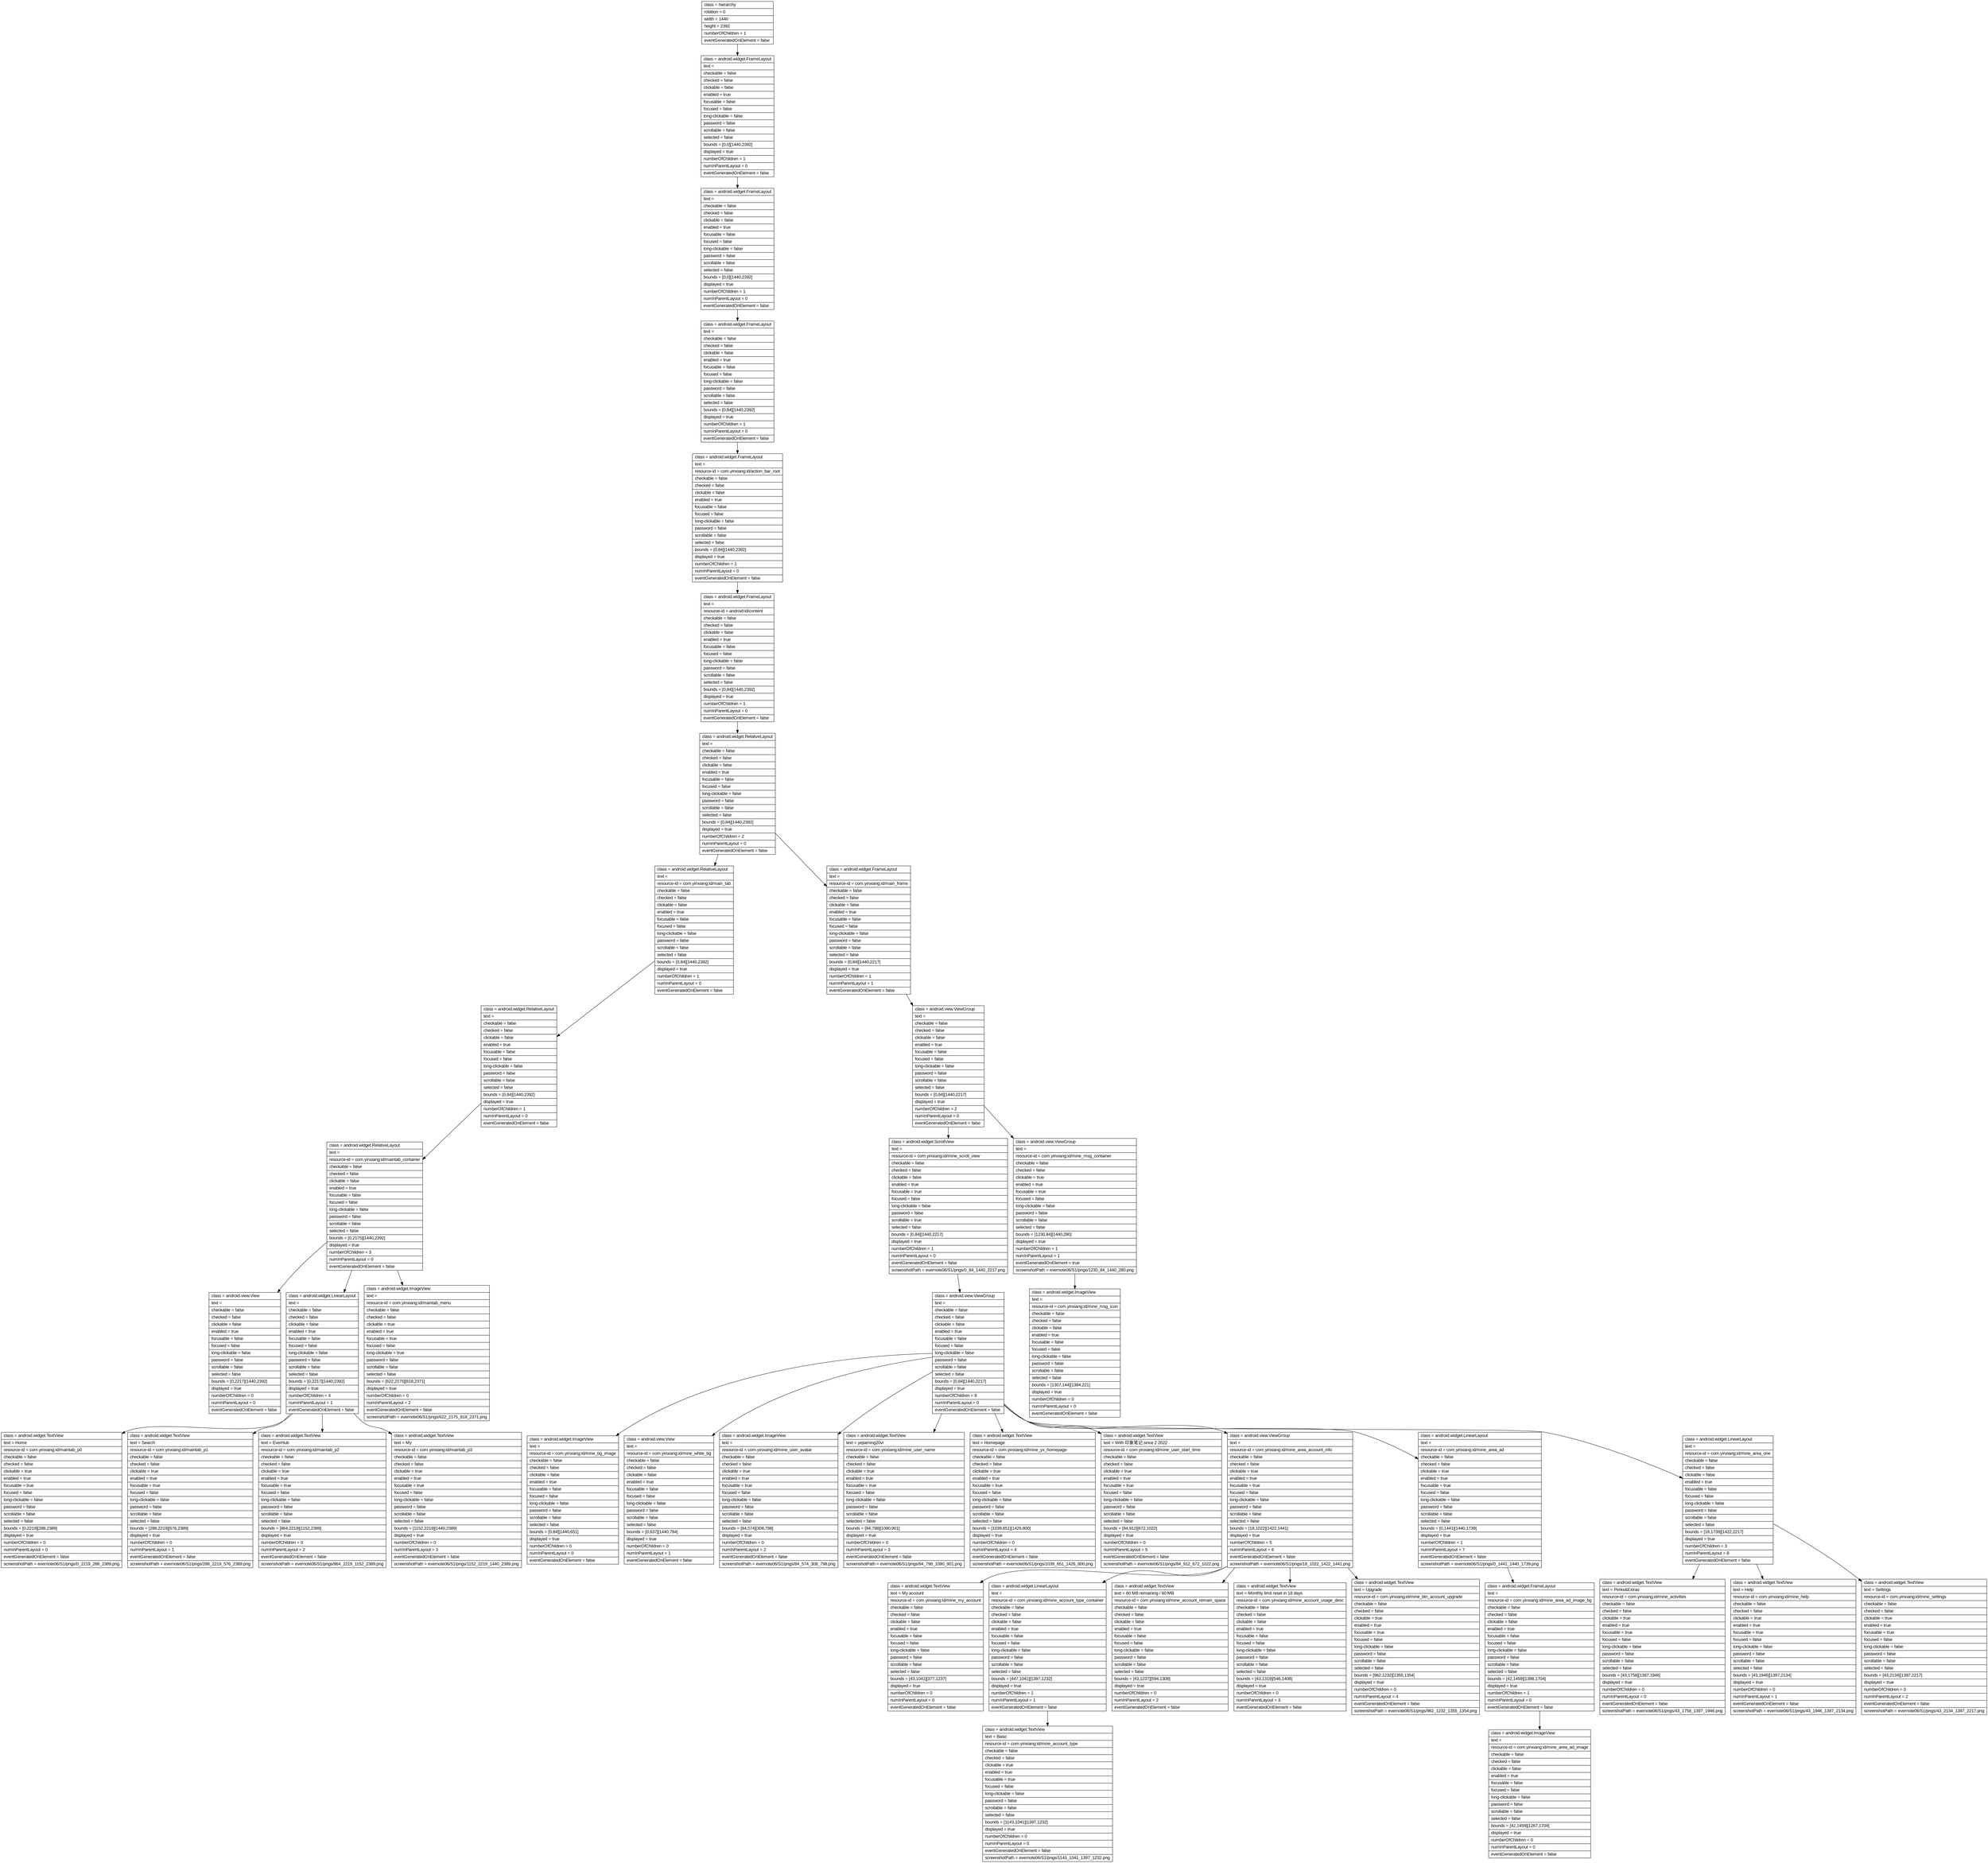 digraph Layout {

	node [shape=record fontname=Arial];

	0	[label="{class = hierarchy\l|rotation = 0\l|width = 1440\l|height = 2392\l|numberOfChildren = 1\l|eventGeneratedOnElement = false \l}"]
	1	[label="{class = android.widget.FrameLayout\l|text = \l|checkable = false\l|checked = false\l|clickable = false\l|enabled = true\l|focusable = false\l|focused = false\l|long-clickable = false\l|password = false\l|scrollable = false\l|selected = false\l|bounds = [0,0][1440,2392]\l|displayed = true\l|numberOfChildren = 1\l|numInParentLayout = 0\l|eventGeneratedOnElement = false \l}"]
	2	[label="{class = android.widget.FrameLayout\l|text = \l|checkable = false\l|checked = false\l|clickable = false\l|enabled = true\l|focusable = false\l|focused = false\l|long-clickable = false\l|password = false\l|scrollable = false\l|selected = false\l|bounds = [0,0][1440,2392]\l|displayed = true\l|numberOfChildren = 1\l|numInParentLayout = 0\l|eventGeneratedOnElement = false \l}"]
	3	[label="{class = android.widget.FrameLayout\l|text = \l|checkable = false\l|checked = false\l|clickable = false\l|enabled = true\l|focusable = false\l|focused = false\l|long-clickable = false\l|password = false\l|scrollable = false\l|selected = false\l|bounds = [0,84][1440,2392]\l|displayed = true\l|numberOfChildren = 1\l|numInParentLayout = 0\l|eventGeneratedOnElement = false \l}"]
	4	[label="{class = android.widget.FrameLayout\l|text = \l|resource-id = com.yinxiang:id/action_bar_root\l|checkable = false\l|checked = false\l|clickable = false\l|enabled = true\l|focusable = false\l|focused = false\l|long-clickable = false\l|password = false\l|scrollable = false\l|selected = false\l|bounds = [0,84][1440,2392]\l|displayed = true\l|numberOfChildren = 1\l|numInParentLayout = 0\l|eventGeneratedOnElement = false \l}"]
	5	[label="{class = android.widget.FrameLayout\l|text = \l|resource-id = android:id/content\l|checkable = false\l|checked = false\l|clickable = false\l|enabled = true\l|focusable = false\l|focused = false\l|long-clickable = false\l|password = false\l|scrollable = false\l|selected = false\l|bounds = [0,84][1440,2392]\l|displayed = true\l|numberOfChildren = 1\l|numInParentLayout = 0\l|eventGeneratedOnElement = false \l}"]
	6	[label="{class = android.widget.RelativeLayout\l|text = \l|checkable = false\l|checked = false\l|clickable = false\l|enabled = true\l|focusable = false\l|focused = false\l|long-clickable = false\l|password = false\l|scrollable = false\l|selected = false\l|bounds = [0,84][1440,2392]\l|displayed = true\l|numberOfChildren = 2\l|numInParentLayout = 0\l|eventGeneratedOnElement = false \l}"]
	7	[label="{class = android.widget.RelativeLayout\l|text = \l|resource-id = com.yinxiang:id/main_tab\l|checkable = false\l|checked = false\l|clickable = false\l|enabled = true\l|focusable = false\l|focused = false\l|long-clickable = false\l|password = false\l|scrollable = false\l|selected = false\l|bounds = [0,84][1440,2392]\l|displayed = true\l|numberOfChildren = 1\l|numInParentLayout = 0\l|eventGeneratedOnElement = false \l}"]
	8	[label="{class = android.widget.FrameLayout\l|text = \l|resource-id = com.yinxiang:id/main_frame\l|checkable = false\l|checked = false\l|clickable = false\l|enabled = true\l|focusable = false\l|focused = false\l|long-clickable = false\l|password = false\l|scrollable = false\l|selected = false\l|bounds = [0,84][1440,2217]\l|displayed = true\l|numberOfChildren = 1\l|numInParentLayout = 1\l|eventGeneratedOnElement = false \l}"]
	9	[label="{class = android.widget.RelativeLayout\l|text = \l|checkable = false\l|checked = false\l|clickable = false\l|enabled = true\l|focusable = false\l|focused = false\l|long-clickable = false\l|password = false\l|scrollable = false\l|selected = false\l|bounds = [0,84][1440,2392]\l|displayed = true\l|numberOfChildren = 1\l|numInParentLayout = 0\l|eventGeneratedOnElement = false \l}"]
	10	[label="{class = android.view.ViewGroup\l|text = \l|checkable = false\l|checked = false\l|clickable = false\l|enabled = true\l|focusable = false\l|focused = false\l|long-clickable = false\l|password = false\l|scrollable = false\l|selected = false\l|bounds = [0,84][1440,2217]\l|displayed = true\l|numberOfChildren = 2\l|numInParentLayout = 0\l|eventGeneratedOnElement = false \l}"]
	11	[label="{class = android.widget.RelativeLayout\l|text = \l|resource-id = com.yinxiang:id/maintab_container\l|checkable = false\l|checked = false\l|clickable = false\l|enabled = true\l|focusable = false\l|focused = false\l|long-clickable = false\l|password = false\l|scrollable = false\l|selected = false\l|bounds = [0,2175][1440,2392]\l|displayed = true\l|numberOfChildren = 3\l|numInParentLayout = 0\l|eventGeneratedOnElement = false \l}"]
	12	[label="{class = android.widget.ScrollView\l|text = \l|resource-id = com.yinxiang:id/mine_scroll_view\l|checkable = false\l|checked = false\l|clickable = false\l|enabled = true\l|focusable = true\l|focused = false\l|long-clickable = false\l|password = false\l|scrollable = true\l|selected = false\l|bounds = [0,84][1440,2217]\l|displayed = true\l|numberOfChildren = 1\l|numInParentLayout = 0\l|eventGeneratedOnElement = false \l|screenshotPath = evernote06/S1/pngs/0_84_1440_2217.png\l}"]
	13	[label="{class = android.view.ViewGroup\l|text = \l|resource-id = com.yinxiang:id/mine_msg_container\l|checkable = false\l|checked = false\l|clickable = true\l|enabled = true\l|focusable = true\l|focused = false\l|long-clickable = false\l|password = false\l|scrollable = false\l|selected = false\l|bounds = [1230,84][1440,280]\l|displayed = true\l|numberOfChildren = 1\l|numInParentLayout = 1\l|eventGeneratedOnElement = true \l|screenshotPath = evernote06/S1/pngs/1230_84_1440_280.png\l}"]
	14	[label="{class = android.view.View\l|text = \l|checkable = false\l|checked = false\l|clickable = false\l|enabled = true\l|focusable = false\l|focused = false\l|long-clickable = false\l|password = false\l|scrollable = false\l|selected = false\l|bounds = [0,2217][1440,2392]\l|displayed = true\l|numberOfChildren = 0\l|numInParentLayout = 0\l|eventGeneratedOnElement = false \l}"]
	15	[label="{class = android.widget.LinearLayout\l|text = \l|checkable = false\l|checked = false\l|clickable = false\l|enabled = true\l|focusable = false\l|focused = false\l|long-clickable = false\l|password = false\l|scrollable = false\l|selected = false\l|bounds = [0,2217][1440,2392]\l|displayed = true\l|numberOfChildren = 4\l|numInParentLayout = 1\l|eventGeneratedOnElement = false \l}"]
	16	[label="{class = android.widget.ImageView\l|text = \l|resource-id = com.yinxiang:id/maintab_menu\l|checkable = false\l|checked = false\l|clickable = true\l|enabled = true\l|focusable = true\l|focused = false\l|long-clickable = true\l|password = false\l|scrollable = false\l|selected = false\l|bounds = [622,2175][818,2371]\l|displayed = true\l|numberOfChildren = 0\l|numInParentLayout = 2\l|eventGeneratedOnElement = false \l|screenshotPath = evernote06/S1/pngs/622_2175_818_2371.png\l}"]
	17	[label="{class = android.view.ViewGroup\l|text = \l|checkable = false\l|checked = false\l|clickable = false\l|enabled = true\l|focusable = false\l|focused = false\l|long-clickable = false\l|password = false\l|scrollable = false\l|selected = false\l|bounds = [0,84][1440,2217]\l|displayed = true\l|numberOfChildren = 9\l|numInParentLayout = 0\l|eventGeneratedOnElement = false \l}"]
	18	[label="{class = android.widget.ImageView\l|text = \l|resource-id = com.yinxiang:id/mine_msg_icon\l|checkable = false\l|checked = false\l|clickable = false\l|enabled = true\l|focusable = false\l|focused = false\l|long-clickable = false\l|password = false\l|scrollable = false\l|selected = false\l|bounds = [1307,144][1384,221]\l|displayed = true\l|numberOfChildren = 0\l|numInParentLayout = 0\l|eventGeneratedOnElement = false \l}"]
	19	[label="{class = android.widget.TextView\l|text = Home\l|resource-id = com.yinxiang:id/maintab_p0\l|checkable = false\l|checked = false\l|clickable = true\l|enabled = true\l|focusable = true\l|focused = false\l|long-clickable = false\l|password = false\l|scrollable = false\l|selected = false\l|bounds = [0,2219][288,2389]\l|displayed = true\l|numberOfChildren = 0\l|numInParentLayout = 0\l|eventGeneratedOnElement = false \l|screenshotPath = evernote06/S1/pngs/0_2219_288_2389.png\l}"]
	20	[label="{class = android.widget.TextView\l|text = Search\l|resource-id = com.yinxiang:id/maintab_p1\l|checkable = false\l|checked = false\l|clickable = true\l|enabled = true\l|focusable = true\l|focused = false\l|long-clickable = false\l|password = false\l|scrollable = false\l|selected = false\l|bounds = [288,2219][576,2389]\l|displayed = true\l|numberOfChildren = 0\l|numInParentLayout = 1\l|eventGeneratedOnElement = false \l|screenshotPath = evernote06/S1/pngs/288_2219_576_2389.png\l}"]
	21	[label="{class = android.widget.TextView\l|text = EverHub\l|resource-id = com.yinxiang:id/maintab_p2\l|checkable = false\l|checked = false\l|clickable = true\l|enabled = true\l|focusable = true\l|focused = false\l|long-clickable = false\l|password = false\l|scrollable = false\l|selected = false\l|bounds = [864,2219][1152,2389]\l|displayed = true\l|numberOfChildren = 0\l|numInParentLayout = 2\l|eventGeneratedOnElement = false \l|screenshotPath = evernote06/S1/pngs/864_2219_1152_2389.png\l}"]
	22	[label="{class = android.widget.TextView\l|text = My\l|resource-id = com.yinxiang:id/maintab_p3\l|checkable = false\l|checked = false\l|clickable = true\l|enabled = true\l|focusable = true\l|focused = false\l|long-clickable = false\l|password = false\l|scrollable = false\l|selected = false\l|bounds = [1152,2219][1440,2389]\l|displayed = true\l|numberOfChildren = 0\l|numInParentLayout = 3\l|eventGeneratedOnElement = false \l|screenshotPath = evernote06/S1/pngs/1152_2219_1440_2389.png\l}"]
	23	[label="{class = android.widget.ImageView\l|text = \l|resource-id = com.yinxiang:id/mine_bg_image\l|checkable = false\l|checked = false\l|clickable = false\l|enabled = true\l|focusable = false\l|focused = false\l|long-clickable = false\l|password = false\l|scrollable = false\l|selected = false\l|bounds = [0,84][1440,651]\l|displayed = true\l|numberOfChildren = 0\l|numInParentLayout = 0\l|eventGeneratedOnElement = false \l}"]
	24	[label="{class = android.view.View\l|text = \l|resource-id = com.yinxiang:id/mine_white_bg\l|checkable = false\l|checked = false\l|clickable = false\l|enabled = true\l|focusable = false\l|focused = false\l|long-clickable = false\l|password = false\l|scrollable = false\l|selected = false\l|bounds = [0,637][1440,784]\l|displayed = true\l|numberOfChildren = 0\l|numInParentLayout = 1\l|eventGeneratedOnElement = false \l}"]
	25	[label="{class = android.widget.ImageView\l|text = \l|resource-id = com.yinxiang:id/mine_user_avatar\l|checkable = false\l|checked = false\l|clickable = true\l|enabled = true\l|focusable = true\l|focused = false\l|long-clickable = false\l|password = false\l|scrollable = false\l|selected = false\l|bounds = [84,574][308,798]\l|displayed = true\l|numberOfChildren = 0\l|numInParentLayout = 2\l|eventGeneratedOnElement = false \l|screenshotPath = evernote06/S1/pngs/84_574_308_798.png\l}"]
	26	[label="{class = android.widget.TextView\l|text = yejiaming20vi\l|resource-id = com.yinxiang:id/mine_user_name\l|checkable = false\l|checked = false\l|clickable = true\l|enabled = true\l|focusable = true\l|focused = false\l|long-clickable = false\l|password = false\l|scrollable = false\l|selected = false\l|bounds = [84,798][1090,901]\l|displayed = true\l|numberOfChildren = 0\l|numInParentLayout = 3\l|eventGeneratedOnElement = false \l|screenshotPath = evernote06/S1/pngs/84_798_1090_901.png\l}"]
	27	[label="{class = android.widget.TextView\l|text = Homepage\l|resource-id = com.yinxiang:id/mine_yx_homepage\l|checkable = false\l|checked = false\l|clickable = true\l|enabled = true\l|focusable = true\l|focused = false\l|long-clickable = false\l|password = false\l|scrollable = false\l|selected = false\l|bounds = [1039,651][1426,800]\l|displayed = true\l|numberOfChildren = 0\l|numInParentLayout = 4\l|eventGeneratedOnElement = false \l|screenshotPath = evernote06/S1/pngs/1039_651_1426_800.png\l}"]
	28	[label="{class = android.widget.TextView\l|text = With 印象笔记 since 2 2022\l|resource-id = com.yinxiang:id/mine_user_start_time\l|checkable = false\l|checked = false\l|clickable = true\l|enabled = true\l|focusable = true\l|focused = false\l|long-clickable = false\l|password = false\l|scrollable = false\l|selected = false\l|bounds = [84,912][672,1022]\l|displayed = true\l|numberOfChildren = 0\l|numInParentLayout = 5\l|eventGeneratedOnElement = false \l|screenshotPath = evernote06/S1/pngs/84_912_672_1022.png\l}"]
	29	[label="{class = android.view.ViewGroup\l|text = \l|resource-id = com.yinxiang:id/mine_area_account_info\l|checkable = false\l|checked = false\l|clickable = true\l|enabled = true\l|focusable = true\l|focused = false\l|long-clickable = false\l|password = false\l|scrollable = false\l|selected = false\l|bounds = [18,1022][1422,1441]\l|displayed = true\l|numberOfChildren = 5\l|numInParentLayout = 6\l|eventGeneratedOnElement = false \l|screenshotPath = evernote06/S1/pngs/18_1022_1422_1441.png\l}"]
	30	[label="{class = android.widget.LinearLayout\l|text = \l|resource-id = com.yinxiang:id/mine_area_ad\l|checkable = false\l|checked = false\l|clickable = true\l|enabled = true\l|focusable = true\l|focused = false\l|long-clickable = false\l|password = false\l|scrollable = false\l|selected = false\l|bounds = [0,1441][1440,1739]\l|displayed = true\l|numberOfChildren = 1\l|numInParentLayout = 7\l|eventGeneratedOnElement = false \l|screenshotPath = evernote06/S1/pngs/0_1441_1440_1739.png\l}"]
	31	[label="{class = android.widget.LinearLayout\l|text = \l|resource-id = com.yinxiang:id/mine_area_one\l|checkable = false\l|checked = false\l|clickable = false\l|enabled = true\l|focusable = false\l|focused = false\l|long-clickable = false\l|password = false\l|scrollable = false\l|selected = false\l|bounds = [18,1739][1422,2217]\l|displayed = true\l|numberOfChildren = 3\l|numInParentLayout = 8\l|eventGeneratedOnElement = false \l}"]
	32	[label="{class = android.widget.TextView\l|text = My account\l|resource-id = com.yinxiang:id/mine_my_account\l|checkable = false\l|checked = false\l|clickable = false\l|enabled = true\l|focusable = false\l|focused = false\l|long-clickable = false\l|password = false\l|scrollable = false\l|selected = false\l|bounds = [43,1041][377,1237]\l|displayed = true\l|numberOfChildren = 0\l|numInParentLayout = 0\l|eventGeneratedOnElement = false \l}"]
	33	[label="{class = android.widget.LinearLayout\l|text = \l|resource-id = com.yinxiang:id/mine_account_type_container\l|checkable = false\l|checked = false\l|clickable = false\l|enabled = true\l|focusable = false\l|focused = false\l|long-clickable = false\l|password = false\l|scrollable = false\l|selected = false\l|bounds = [447,1041][1397,1232]\l|displayed = true\l|numberOfChildren = 1\l|numInParentLayout = 1\l|eventGeneratedOnElement = false \l}"]
	34	[label="{class = android.widget.TextView\l|text = 60 MB remaining / 60 MB\l|resource-id = com.yinxiang:id/mine_account_remain_space\l|checkable = false\l|checked = false\l|clickable = false\l|enabled = true\l|focusable = false\l|focused = false\l|long-clickable = false\l|password = false\l|scrollable = false\l|selected = false\l|bounds = [43,1237][594,1308]\l|displayed = true\l|numberOfChildren = 0\l|numInParentLayout = 2\l|eventGeneratedOnElement = false \l}"]
	35	[label="{class = android.widget.TextView\l|text = Monthly limit reset in 18 days\l|resource-id = com.yinxiang:id/mine_account_usage_desc\l|checkable = false\l|checked = false\l|clickable = false\l|enabled = true\l|focusable = false\l|focused = false\l|long-clickable = false\l|password = false\l|scrollable = false\l|selected = false\l|bounds = [43,1319][546,1408]\l|displayed = true\l|numberOfChildren = 0\l|numInParentLayout = 3\l|eventGeneratedOnElement = false \l}"]
	36	[label="{class = android.widget.TextView\l|text = Upgrade\l|resource-id = com.yinxiang:id/mine_btn_account_upgrade\l|checkable = false\l|checked = false\l|clickable = true\l|enabled = true\l|focusable = true\l|focused = false\l|long-clickable = false\l|password = false\l|scrollable = false\l|selected = false\l|bounds = [962,1232][1355,1354]\l|displayed = true\l|numberOfChildren = 0\l|numInParentLayout = 4\l|eventGeneratedOnElement = false \l|screenshotPath = evernote06/S1/pngs/962_1232_1355_1354.png\l}"]
	37	[label="{class = android.widget.FrameLayout\l|text = \l|resource-id = com.yinxiang:id/mine_area_ad_image_bg\l|checkable = false\l|checked = false\l|clickable = false\l|enabled = true\l|focusable = false\l|focused = false\l|long-clickable = false\l|password = false\l|scrollable = false\l|selected = false\l|bounds = [42,1459][1398,1704]\l|displayed = true\l|numberOfChildren = 1\l|numInParentLayout = 0\l|eventGeneratedOnElement = false \l}"]
	38	[label="{class = android.widget.TextView\l|text = Perks&Extras\l|resource-id = com.yinxiang:id/mine_activities\l|checkable = false\l|checked = false\l|clickable = true\l|enabled = true\l|focusable = true\l|focused = false\l|long-clickable = false\l|password = false\l|scrollable = false\l|selected = false\l|bounds = [43,1758][1397,1946]\l|displayed = true\l|numberOfChildren = 0\l|numInParentLayout = 0\l|eventGeneratedOnElement = false \l|screenshotPath = evernote06/S1/pngs/43_1758_1397_1946.png\l}"]
	39	[label="{class = android.widget.TextView\l|text = Help\l|resource-id = com.yinxiang:id/mine_help\l|checkable = false\l|checked = false\l|clickable = true\l|enabled = true\l|focusable = true\l|focused = false\l|long-clickable = false\l|password = false\l|scrollable = false\l|selected = false\l|bounds = [43,1946][1397,2134]\l|displayed = true\l|numberOfChildren = 0\l|numInParentLayout = 1\l|eventGeneratedOnElement = false \l|screenshotPath = evernote06/S1/pngs/43_1946_1397_2134.png\l}"]
	40	[label="{class = android.widget.TextView\l|text = Settings\l|resource-id = com.yinxiang:id/mine_settings\l|checkable = false\l|checked = false\l|clickable = true\l|enabled = true\l|focusable = true\l|focused = false\l|long-clickable = false\l|password = false\l|scrollable = false\l|selected = false\l|bounds = [43,2134][1397,2217]\l|displayed = true\l|numberOfChildren = 0\l|numInParentLayout = 2\l|eventGeneratedOnElement = false \l|screenshotPath = evernote06/S1/pngs/43_2134_1397_2217.png\l}"]
	41	[label="{class = android.widget.TextView\l|text = Basic\l|resource-id = com.yinxiang:id/mine_account_type\l|checkable = false\l|checked = false\l|clickable = true\l|enabled = true\l|focusable = true\l|focused = false\l|long-clickable = false\l|password = false\l|scrollable = false\l|selected = false\l|bounds = [1143,1041][1397,1232]\l|displayed = true\l|numberOfChildren = 0\l|numInParentLayout = 0\l|eventGeneratedOnElement = false \l|screenshotPath = evernote06/S1/pngs/1143_1041_1397_1232.png\l}"]
	42	[label="{class = android.widget.ImageView\l|text = \l|resource-id = com.yinxiang:id/mine_area_ad_image\l|checkable = false\l|checked = false\l|clickable = false\l|enabled = true\l|focusable = false\l|focused = false\l|long-clickable = false\l|password = false\l|scrollable = false\l|selected = false\l|bounds = [42,1459][1267,1704]\l|displayed = true\l|numberOfChildren = 0\l|numInParentLayout = 0\l|eventGeneratedOnElement = false \l}"]


	0 -> 1
	1 -> 2
	2 -> 3
	3 -> 4
	4 -> 5
	5 -> 6
	6 -> 7
	6 -> 8
	7 -> 9
	8 -> 10
	9 -> 11
	10 -> 12
	10 -> 13
	11 -> 14
	11 -> 15
	11 -> 16
	12 -> 17
	13 -> 18
	15 -> 19
	15 -> 20
	15 -> 21
	15 -> 22
	17 -> 23
	17 -> 24
	17 -> 25
	17 -> 26
	17 -> 27
	17 -> 28
	17 -> 29
	17 -> 30
	17 -> 31
	29 -> 32
	29 -> 33
	29 -> 34
	29 -> 35
	29 -> 36
	30 -> 37
	31 -> 38
	31 -> 39
	31 -> 40
	33 -> 41
	37 -> 42


}